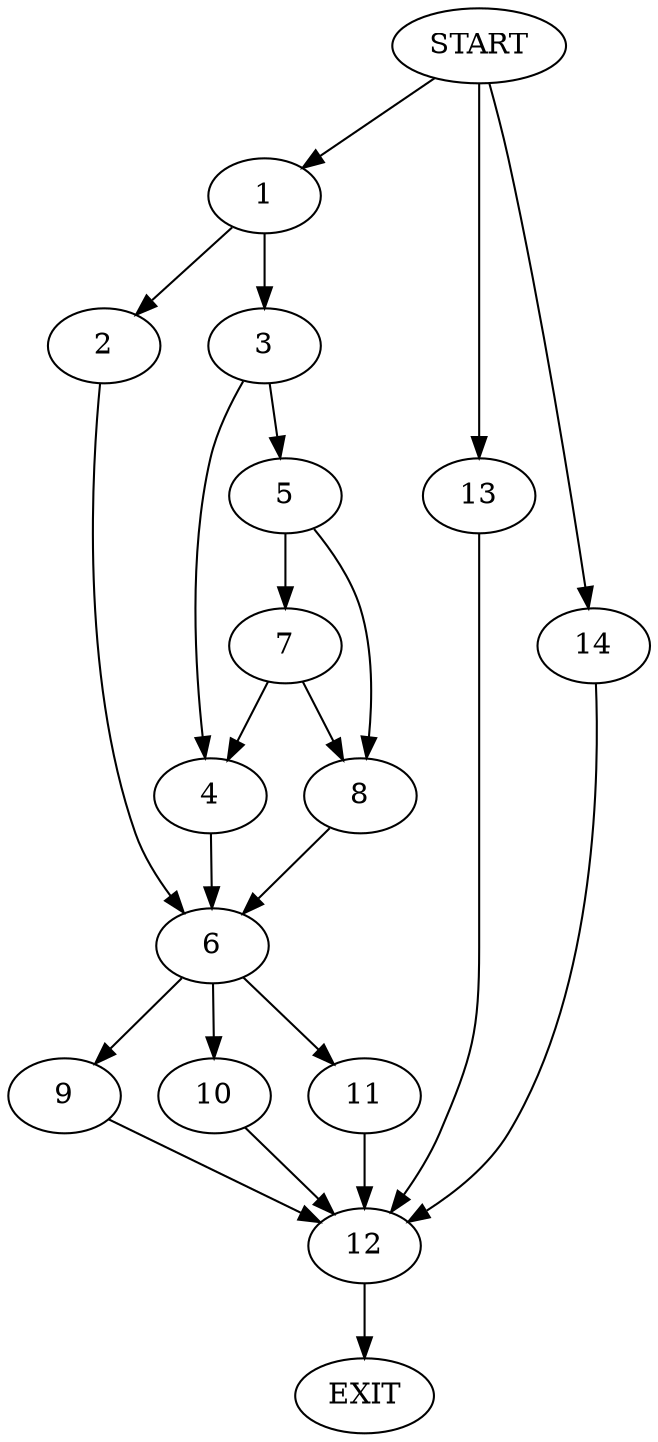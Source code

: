 digraph {
0 [label="START"]
15 [label="EXIT"]
0 -> 1
1 -> 2
1 -> 3
3 -> 4
3 -> 5
2 -> 6
4 -> 6
5 -> 7
5 -> 8
7 -> 4
7 -> 8
8 -> 6
6 -> 9
6 -> 10
6 -> 11
10 -> 12
11 -> 12
9 -> 12
12 -> 15
0 -> 13
13 -> 12
0 -> 14
14 -> 12
}
